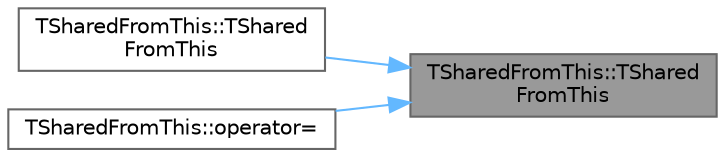 digraph "TSharedFromThis::TSharedFromThis"
{
 // INTERACTIVE_SVG=YES
 // LATEX_PDF_SIZE
  bgcolor="transparent";
  edge [fontname=Helvetica,fontsize=10,labelfontname=Helvetica,labelfontsize=10];
  node [fontname=Helvetica,fontsize=10,shape=box,height=0.2,width=0.4];
  rankdir="RL";
  Node1 [id="Node000001",label="TSharedFromThis::TShared\lFromThis",height=0.2,width=0.4,color="gray40", fillcolor="grey60", style="filled", fontcolor="black",tooltip="Hidden stub constructor."];
  Node1 -> Node2 [id="edge1_Node000001_Node000002",dir="back",color="steelblue1",style="solid",tooltip=" "];
  Node2 [id="Node000002",label="TSharedFromThis::TShared\lFromThis",height=0.2,width=0.4,color="grey40", fillcolor="white", style="filled",URL="$db/d15/classTSharedFromThis.html#a7ebee2bea635f88e513b96255c561bd4",tooltip="Hidden stub copy constructor."];
  Node1 -> Node3 [id="edge2_Node000001_Node000003",dir="back",color="steelblue1",style="solid",tooltip=" "];
  Node3 [id="Node000003",label="TSharedFromThis::operator=",height=0.2,width=0.4,color="grey40", fillcolor="white", style="filled",URL="$db/d15/classTSharedFromThis.html#a51e08b18cb038f79f0e61572f9a46fb7",tooltip="Hidden stub assignment operator."];
}
